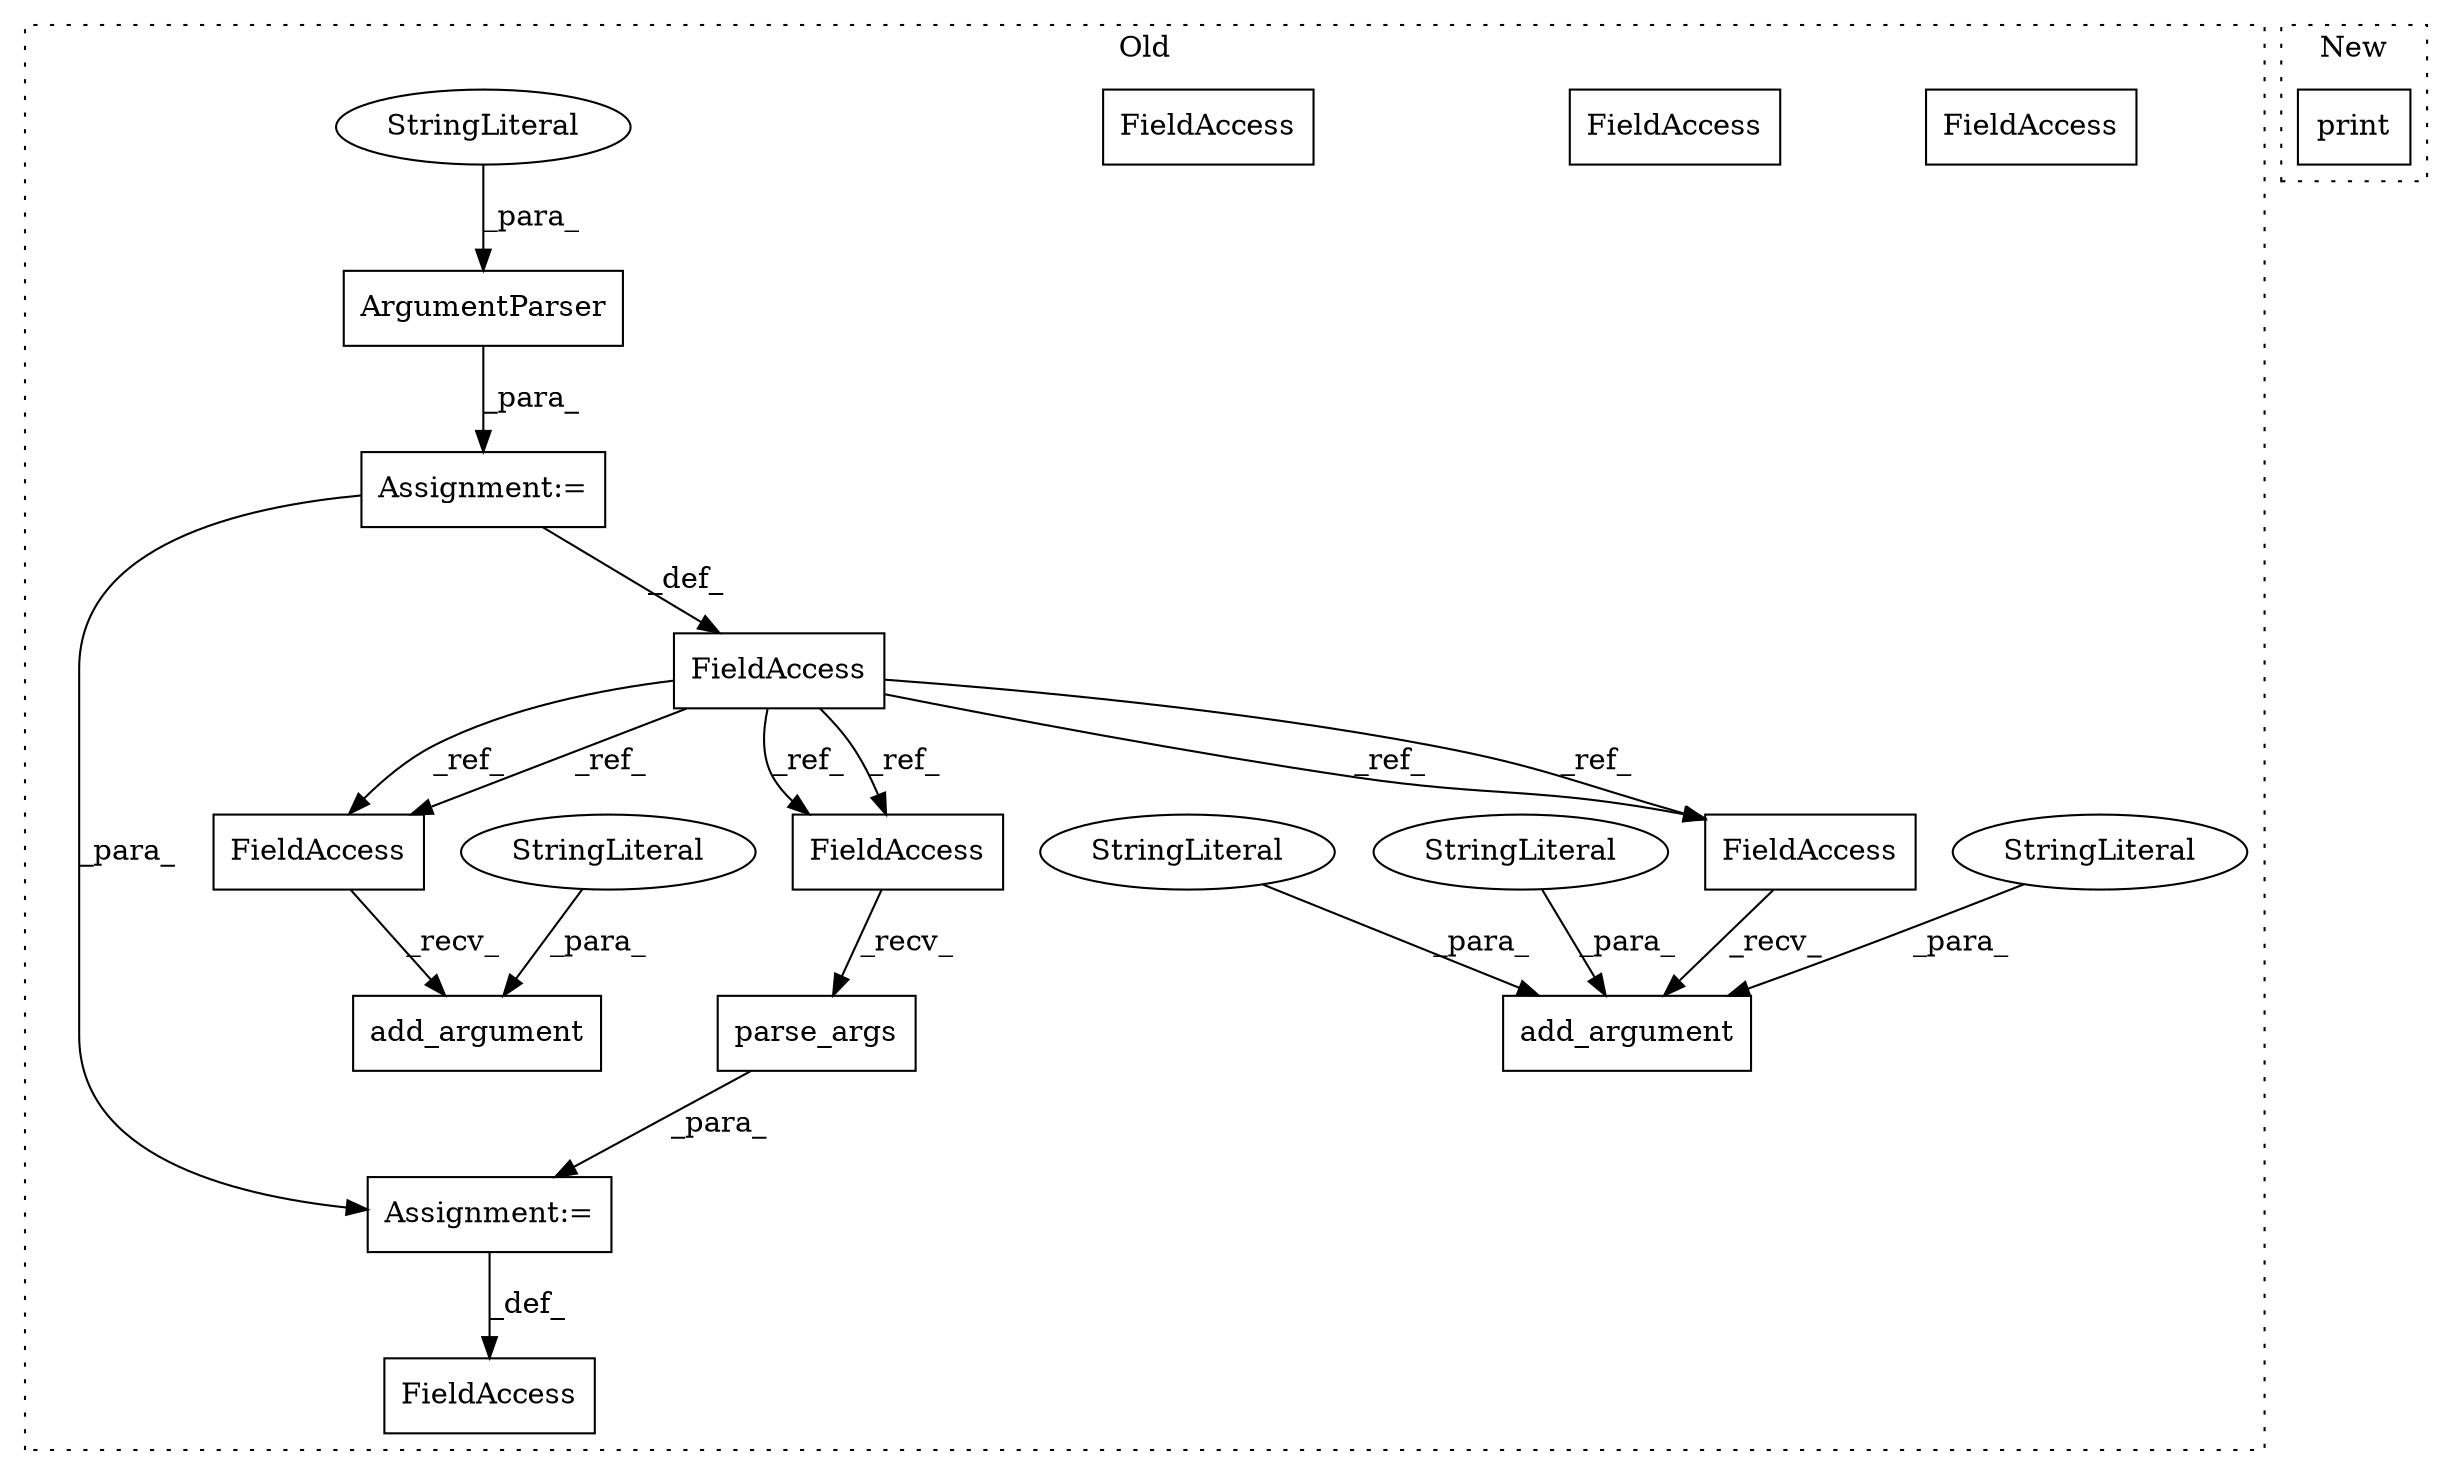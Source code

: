 digraph G {
subgraph cluster0 {
1 [label="parse_args" a="32" s="19079,19117" l="11,1" shape="box"];
3 [label="Assignment:=" a="7" s="19071" l="1" shape="box"];
4 [label="FieldAccess" a="22" s="19072" l="6" shape="box"];
5 [label="FieldAccess" a="22" s="19067" l="4" shape="box"];
6 [label="ArgumentParser" a="32" s="17670,17729" l="15,1" shape="box"];
7 [label="add_argument" a="32" s="18025,18092" l="13,1" shape="box"];
8 [label="StringLiteral" a="45" s="18059" l="33" shape="ellipse"];
9 [label="FieldAccess" a="22" s="17654" l="6" shape="box"];
10 [label="FieldAccess" a="22" s="18018" l="6" shape="box"];
11 [label="FieldAccess" a="22" s="18846" l="6" shape="box"];
12 [label="add_argument" a="32" s="18853,18969" l="13,1" shape="box"];
13 [label="StringLiteral" a="45" s="17694" l="35" shape="ellipse"];
14 [label="StringLiteral" a="45" s="18038" l="4" shape="ellipse"];
15 [label="StringLiteral" a="45" s="18866" l="11" shape="ellipse"];
16 [label="StringLiteral" a="45" s="18043" l="9" shape="ellipse"];
17 [label="Assignment:=" a="7" s="17660" l="1" shape="box"];
18 [label="FieldAccess" a="22" s="18846" l="6" shape="box"];
19 [label="FieldAccess" a="22" s="19072" l="6" shape="box"];
20 [label="FieldAccess" a="22" s="18018" l="6" shape="box"];
label = "Old";
style="dotted";
}
subgraph cluster1 {
2 [label="print" a="32" s="17613,17676" l="6,1" shape="box"];
label = "New";
style="dotted";
}
1 -> 3 [label="_para_"];
3 -> 5 [label="_def_"];
6 -> 17 [label="_para_"];
8 -> 7 [label="_para_"];
9 -> 20 [label="_ref_"];
9 -> 18 [label="_ref_"];
9 -> 18 [label="_ref_"];
9 -> 19 [label="_ref_"];
9 -> 20 [label="_ref_"];
9 -> 19 [label="_ref_"];
13 -> 6 [label="_para_"];
14 -> 7 [label="_para_"];
15 -> 12 [label="_para_"];
16 -> 7 [label="_para_"];
17 -> 3 [label="_para_"];
17 -> 9 [label="_def_"];
18 -> 12 [label="_recv_"];
19 -> 1 [label="_recv_"];
20 -> 7 [label="_recv_"];
}